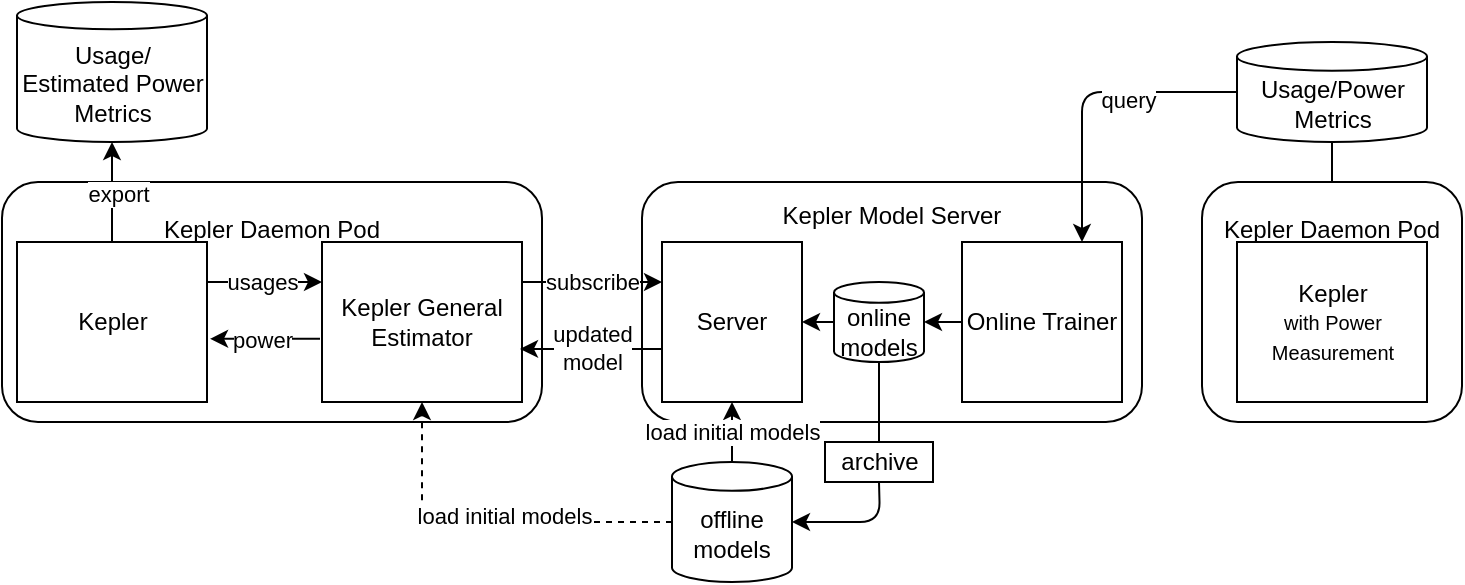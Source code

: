 <mxfile>
    <diagram id="UJUr8IU67KN4cnceLGa_" name="Page-1">
        <mxGraphModel dx="1389" dy="698" grid="1" gridSize="10" guides="1" tooltips="1" connect="1" arrows="1" fold="1" page="1" pageScale="1" pageWidth="850" pageHeight="1100" math="0" shadow="0">
            <root>
                <mxCell id="0"/>
                <mxCell id="1" parent="0"/>
                <mxCell id="2" value="Kepler Model Server&lt;br&gt;&lt;br&gt;&lt;br&gt;&lt;br&gt;&lt;br&gt;&lt;br&gt;&lt;br&gt;" style="rounded=1;whiteSpace=wrap;html=1;" parent="1" vertex="1">
                    <mxGeometry x="380" y="140" width="250" height="120" as="geometry"/>
                </mxCell>
                <mxCell id="3" value="Kepler Daemon Pod&lt;br&gt;&lt;br&gt;&lt;br&gt;&lt;br&gt;&lt;br&gt;&lt;br&gt;" style="rounded=1;whiteSpace=wrap;html=1;" parent="1" vertex="1">
                    <mxGeometry x="60" y="140" width="270" height="120" as="geometry"/>
                </mxCell>
                <mxCell id="4" style="edgeStyle=none;html=1;exitX=0.5;exitY=1;exitDx=0;exitDy=0;startArrow=none;startFill=0;endArrow=classic;endFill=1;entryX=0.5;entryY=1;entryDx=0;entryDy=0;entryPerimeter=0;" parent="1" source="8" target="28" edge="1">
                    <mxGeometry relative="1" as="geometry"/>
                </mxCell>
                <mxCell id="5" value="export" style="edgeLabel;html=1;align=center;verticalAlign=middle;resizable=0;points=[];" parent="4" vertex="1" connectable="0">
                    <mxGeometry x="0.609" y="-3" relative="1" as="geometry">
                        <mxPoint as="offset"/>
                    </mxGeometry>
                </mxCell>
                <mxCell id="6" style="edgeStyle=none;html=1;exitX=1;exitY=0.25;exitDx=0;exitDy=0;entryX=0;entryY=0.25;entryDx=0;entryDy=0;startArrow=none;startFill=0;endArrow=classic;endFill=1;" parent="1" source="8" target="12" edge="1">
                    <mxGeometry relative="1" as="geometry"/>
                </mxCell>
                <mxCell id="7" value="usages" style="edgeLabel;html=1;align=center;verticalAlign=middle;resizable=0;points=[];" parent="6" vertex="1" connectable="0">
                    <mxGeometry x="0.131" y="2" relative="1" as="geometry">
                        <mxPoint x="-5" y="2" as="offset"/>
                    </mxGeometry>
                </mxCell>
                <mxCell id="8" value="Kepler" style="rounded=0;whiteSpace=wrap;html=1;" parent="1" vertex="1">
                    <mxGeometry x="67.5" y="170" width="95" height="80" as="geometry"/>
                </mxCell>
                <mxCell id="9" style="edgeStyle=none;html=1;exitX=-0.01;exitY=0.605;exitDx=0;exitDy=0;entryX=1.016;entryY=0.605;entryDx=0;entryDy=0;startArrow=none;startFill=0;endArrow=classic;endFill=1;exitPerimeter=0;entryPerimeter=0;" parent="1" source="12" target="8" edge="1">
                    <mxGeometry relative="1" as="geometry"/>
                </mxCell>
                <mxCell id="10" value="power" style="edgeLabel;html=1;align=center;verticalAlign=middle;resizable=0;points=[];" parent="9" vertex="1" connectable="0">
                    <mxGeometry x="-0.2" y="1" relative="1" as="geometry">
                        <mxPoint x="-7" y="-1" as="offset"/>
                    </mxGeometry>
                </mxCell>
                <mxCell id="11" value="subscribe" style="edgeStyle=none;html=1;exitX=1;exitY=0.25;exitDx=0;exitDy=0;entryX=0;entryY=0.25;entryDx=0;entryDy=0;startArrow=none;startFill=0;endArrow=classic;endFill=1;" parent="1" source="12" target="18" edge="1">
                    <mxGeometry relative="1" as="geometry"/>
                </mxCell>
                <mxCell id="12" value="Kepler General Estimator" style="rounded=0;whiteSpace=wrap;html=1;" parent="1" vertex="1">
                    <mxGeometry x="220" y="170" width="100" height="80" as="geometry"/>
                </mxCell>
                <mxCell id="13" style="edgeStyle=none;html=1;exitX=0;exitY=0.5;exitDx=0;exitDy=0;exitPerimeter=0;entryX=0.5;entryY=1;entryDx=0;entryDy=0;startArrow=none;startFill=0;endArrow=classic;endFill=1;dashed=1;" parent="1" source="15" target="12" edge="1">
                    <mxGeometry relative="1" as="geometry">
                        <Array as="points">
                            <mxPoint x="270" y="310"/>
                        </Array>
                    </mxGeometry>
                </mxCell>
                <mxCell id="14" value="load initial models" style="edgeLabel;html=1;align=center;verticalAlign=middle;resizable=0;points=[];" parent="13" vertex="1" connectable="0">
                    <mxGeometry x="-0.087" y="-3" relative="1" as="geometry">
                        <mxPoint as="offset"/>
                    </mxGeometry>
                </mxCell>
                <mxCell id="15" value="offline models" style="shape=cylinder3;whiteSpace=wrap;html=1;boundedLbl=1;backgroundOutline=1;size=7.2;" parent="1" vertex="1">
                    <mxGeometry x="395" y="280" width="60" height="60" as="geometry"/>
                </mxCell>
                <mxCell id="16" value="load initial models" style="edgeStyle=none;html=1;exitX=0.5;exitY=1;exitDx=0;exitDy=0;startArrow=classic;startFill=1;endArrow=none;endFill=0;" parent="1" source="18" target="15" edge="1">
                    <mxGeometry relative="1" as="geometry"/>
                </mxCell>
                <mxCell id="17" value="updated&lt;br&gt;model" style="edgeStyle=none;html=1;exitX=0;exitY=0.668;exitDx=0;exitDy=0;entryX=0.99;entryY=0.668;entryDx=0;entryDy=0;startArrow=none;startFill=0;endArrow=classic;endFill=1;entryPerimeter=0;exitPerimeter=0;" parent="1" source="18" target="12" edge="1">
                    <mxGeometry relative="1" as="geometry"/>
                </mxCell>
                <mxCell id="18" value="Server" style="rounded=0;whiteSpace=wrap;html=1;" parent="1" vertex="1">
                    <mxGeometry x="390" y="170" width="70" height="80" as="geometry"/>
                </mxCell>
                <mxCell id="19" style="edgeStyle=none;html=1;exitX=0;exitY=0.5;exitDx=0;exitDy=0;entryX=1;entryY=0.5;entryDx=0;entryDy=0;entryPerimeter=0;startArrow=none;startFill=0;endArrow=classic;endFill=1;" parent="1" source="20" target="25" edge="1">
                    <mxGeometry relative="1" as="geometry"/>
                </mxCell>
                <mxCell id="20" value="Online Trainer" style="rounded=0;whiteSpace=wrap;html=1;" parent="1" vertex="1">
                    <mxGeometry x="540" y="170" width="80" height="80" as="geometry"/>
                </mxCell>
                <mxCell id="21" style="edgeStyle=none;html=1;exitX=0;exitY=0.5;exitDx=0;exitDy=0;exitPerimeter=0;entryX=0.75;entryY=0;entryDx=0;entryDy=0;startArrow=none;startFill=0;endArrow=classic;endFill=1;" parent="1" source="32" target="20" edge="1">
                    <mxGeometry relative="1" as="geometry">
                        <mxPoint x="162.5" y="95" as="sourcePoint"/>
                        <Array as="points">
                            <mxPoint x="600" y="95"/>
                        </Array>
                    </mxGeometry>
                </mxCell>
                <mxCell id="22" value="query" style="edgeLabel;html=1;align=center;verticalAlign=middle;resizable=0;points=[];" parent="21" vertex="1" connectable="0">
                    <mxGeometry x="-0.281" y="4" relative="1" as="geometry">
                        <mxPoint as="offset"/>
                    </mxGeometry>
                </mxCell>
                <mxCell id="23" style="edgeStyle=none;html=1;exitX=0;exitY=0.5;exitDx=0;exitDy=0;exitPerimeter=0;startArrow=none;startFill=0;endArrow=classic;endFill=1;" parent="1" source="25" target="18" edge="1">
                    <mxGeometry relative="1" as="geometry"/>
                </mxCell>
                <mxCell id="24" style="edgeStyle=none;html=1;exitX=0.5;exitY=1;exitDx=0;exitDy=0;exitPerimeter=0;entryX=0.5;entryY=0;entryDx=0;entryDy=0;startArrow=none;startFill=0;endArrow=none;endFill=0;" parent="1" source="25" target="27" edge="1">
                    <mxGeometry relative="1" as="geometry"/>
                </mxCell>
                <mxCell id="25" value="online models" style="shape=cylinder3;whiteSpace=wrap;html=1;boundedLbl=1;backgroundOutline=1;size=5.2;" parent="1" vertex="1">
                    <mxGeometry x="476" y="190" width="45" height="40" as="geometry"/>
                </mxCell>
                <mxCell id="26" style="edgeStyle=none;html=1;exitX=0.5;exitY=1;exitDx=0;exitDy=0;entryX=1;entryY=0.5;entryDx=0;entryDy=0;entryPerimeter=0;startArrow=none;startFill=0;endArrow=classic;endFill=1;" parent="1" source="27" target="15" edge="1">
                    <mxGeometry relative="1" as="geometry">
                        <Array as="points">
                            <mxPoint x="499" y="310"/>
                        </Array>
                    </mxGeometry>
                </mxCell>
                <mxCell id="27" value="archive" style="rounded=0;whiteSpace=wrap;html=1;" parent="1" vertex="1">
                    <mxGeometry x="471.5" y="270" width="54" height="20" as="geometry"/>
                </mxCell>
                <mxCell id="28" value="Usage/&lt;br&gt;Estimated Power&lt;br&gt;Metrics" style="shape=cylinder3;whiteSpace=wrap;html=1;boundedLbl=1;backgroundOutline=1;size=6.8;" parent="1" vertex="1">
                    <mxGeometry x="67.5" y="50" width="95" height="70" as="geometry"/>
                </mxCell>
                <mxCell id="29" style="edgeStyle=none;html=1;exitX=0.5;exitY=0;exitDx=0;exitDy=0;entryX=0.5;entryY=1;entryDx=0;entryDy=0;entryPerimeter=0;fontSize=10;startArrow=none;startFill=0;endArrow=none;endFill=0;" parent="1" source="30" target="32" edge="1">
                    <mxGeometry relative="1" as="geometry"/>
                </mxCell>
                <mxCell id="30" value="Kepler Daemon Pod&lt;br&gt;&lt;br&gt;&lt;br&gt;&lt;br&gt;&lt;br&gt;&lt;br&gt;" style="rounded=1;whiteSpace=wrap;html=1;" parent="1" vertex="1">
                    <mxGeometry x="660" y="140" width="130" height="120" as="geometry"/>
                </mxCell>
                <mxCell id="31" value="Kepler&lt;font style=&quot;font-size: 10px&quot;&gt;&lt;br&gt;&lt;font style=&quot;font-size: 10px&quot;&gt;with Power Measurement&lt;/font&gt;&lt;/font&gt;" style="rounded=0;whiteSpace=wrap;html=1;" parent="1" vertex="1">
                    <mxGeometry x="677.5" y="170" width="95" height="80" as="geometry"/>
                </mxCell>
                <mxCell id="32" value="Usage/Power&lt;br&gt;Metrics" style="shape=cylinder3;whiteSpace=wrap;html=1;boundedLbl=1;backgroundOutline=1;size=7.2;" parent="1" vertex="1">
                    <mxGeometry x="677.5" y="70" width="95" height="50" as="geometry"/>
                </mxCell>
            </root>
        </mxGraphModel>
    </diagram>
</mxfile>